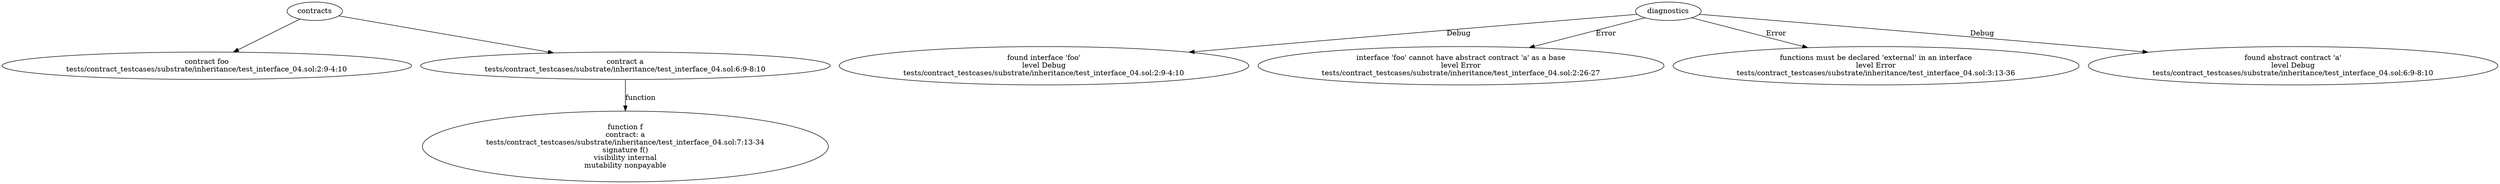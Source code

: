 strict digraph "tests/contract_testcases/substrate/inheritance/test_interface_04.sol" {
	contract [label="contract foo\ntests/contract_testcases/substrate/inheritance/test_interface_04.sol:2:9-4:10"]
	contract_2 [label="contract a\ntests/contract_testcases/substrate/inheritance/test_interface_04.sol:6:9-8:10"]
	f [label="function f\ncontract: a\ntests/contract_testcases/substrate/inheritance/test_interface_04.sol:7:13-34\nsignature f()\nvisibility internal\nmutability nonpayable"]
	diagnostic [label="found interface 'foo'\nlevel Debug\ntests/contract_testcases/substrate/inheritance/test_interface_04.sol:2:9-4:10"]
	diagnostic_6 [label="interface 'foo' cannot have abstract contract 'a' as a base\nlevel Error\ntests/contract_testcases/substrate/inheritance/test_interface_04.sol:2:26-27"]
	diagnostic_7 [label="functions must be declared 'external' in an interface\nlevel Error\ntests/contract_testcases/substrate/inheritance/test_interface_04.sol:3:13-36"]
	diagnostic_8 [label="found abstract contract 'a'\nlevel Debug\ntests/contract_testcases/substrate/inheritance/test_interface_04.sol:6:9-8:10"]
	contracts -> contract
	contracts -> contract_2
	contract_2 -> f [label="function"]
	diagnostics -> diagnostic [label="Debug"]
	diagnostics -> diagnostic_6 [label="Error"]
	diagnostics -> diagnostic_7 [label="Error"]
	diagnostics -> diagnostic_8 [label="Debug"]
}
